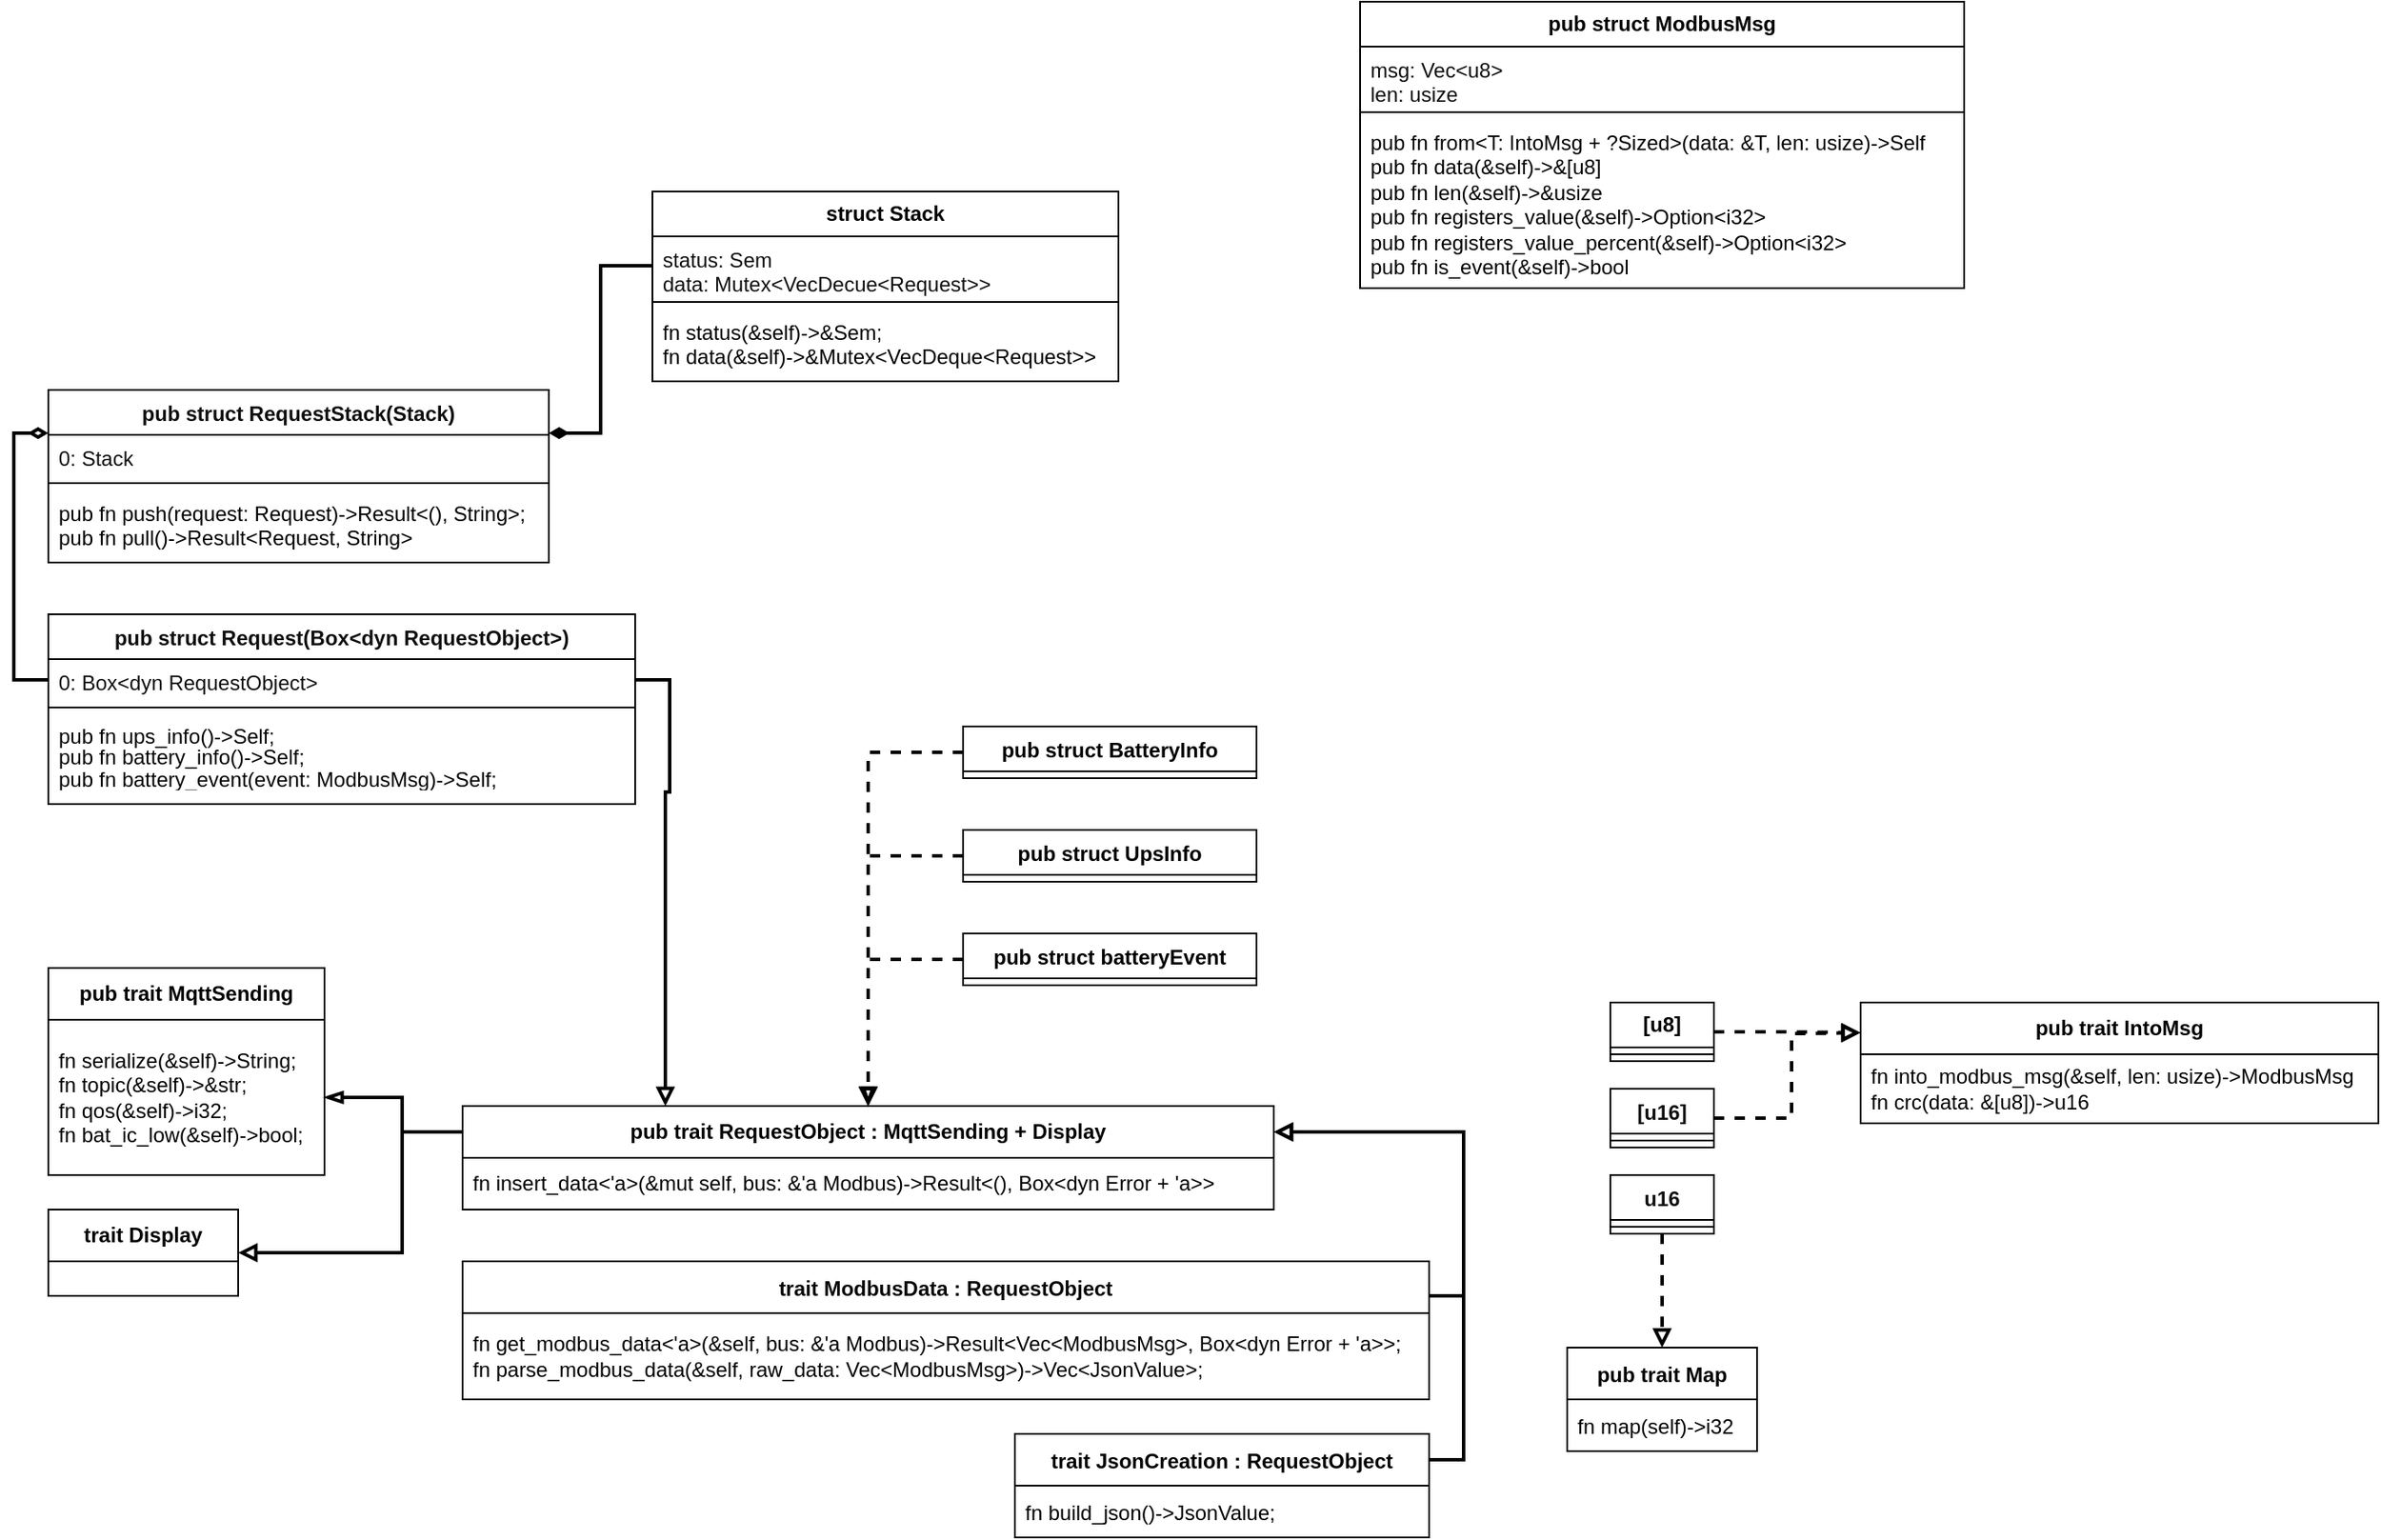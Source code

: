<mxfile version="21.0.6" type="github">
  <diagram id="C5RBs43oDa-KdzZeNtuy" name="Page-1">
    <mxGraphModel dx="1355" dy="1781" grid="1" gridSize="10" guides="1" tooltips="1" connect="1" arrows="1" fold="1" page="1" pageScale="1" pageWidth="827" pageHeight="1169" math="0" shadow="0">
      <root>
        <mxCell id="WIyWlLk6GJQsqaUBKTNV-0" />
        <mxCell id="WIyWlLk6GJQsqaUBKTNV-1" parent="WIyWlLk6GJQsqaUBKTNV-0" />
        <mxCell id="XfDkWS_DAa20V64On1dj-6" value="&lt;b&gt;pub trait MqttSending&lt;/b&gt;" style="swimlane;fontStyle=0;childLayout=stackLayout;horizontal=1;startSize=30;horizontalStack=0;resizeParent=1;resizeParentMax=0;resizeLast=0;collapsible=1;marginBottom=0;whiteSpace=wrap;html=1;" vertex="1" parent="WIyWlLk6GJQsqaUBKTNV-1">
          <mxGeometry x="-430" y="260" width="160" height="120" as="geometry" />
        </mxCell>
        <mxCell id="XfDkWS_DAa20V64On1dj-7" value="fn serialize(&amp;amp;self)-&amp;gt;String;&lt;br&gt;    fn topic(&amp;amp;self)-&amp;gt;&amp;amp;str;&lt;br&gt;    fn qos(&amp;amp;self)-&amp;gt;i32;&lt;br&gt;    fn bat_ic_low(&amp;amp;self)-&amp;gt;bool;" style="text;strokeColor=none;fillColor=none;align=left;verticalAlign=middle;spacingLeft=4;spacingRight=4;overflow=hidden;points=[[0,0.5],[1,0.5]];portConstraint=eastwest;rotatable=0;whiteSpace=wrap;html=1;" vertex="1" parent="XfDkWS_DAa20V64On1dj-6">
          <mxGeometry y="30" width="160" height="90" as="geometry" />
        </mxCell>
        <mxCell id="XfDkWS_DAa20V64On1dj-18" style="edgeStyle=orthogonalEdgeStyle;rounded=0;orthogonalLoop=1;jettySize=auto;html=1;exitX=1;exitY=0.5;exitDx=0;exitDy=0;entryX=0;entryY=0.25;entryDx=0;entryDy=0;endArrow=none;endFill=0;startArrow=block;startFill=0;strokeWidth=2;" edge="1" parent="WIyWlLk6GJQsqaUBKTNV-1" source="XfDkWS_DAa20V64On1dj-10" target="XfDkWS_DAa20V64On1dj-12">
          <mxGeometry relative="1" as="geometry">
            <Array as="points">
              <mxPoint x="-225" y="425" />
              <mxPoint x="-225" y="355" />
            </Array>
          </mxGeometry>
        </mxCell>
        <mxCell id="XfDkWS_DAa20V64On1dj-10" value="&lt;b&gt;trait Display&lt;/b&gt;" style="swimlane;fontStyle=0;childLayout=stackLayout;horizontal=1;startSize=30;horizontalStack=0;resizeParent=1;resizeParentMax=0;resizeLast=0;collapsible=1;marginBottom=0;whiteSpace=wrap;html=1;" vertex="1" parent="WIyWlLk6GJQsqaUBKTNV-1">
          <mxGeometry x="-430" y="400" width="110" height="50" as="geometry" />
        </mxCell>
        <mxCell id="XfDkWS_DAa20V64On1dj-24" style="edgeStyle=orthogonalEdgeStyle;rounded=0;orthogonalLoop=1;jettySize=auto;html=1;exitX=1;exitY=0.25;exitDx=0;exitDy=0;entryX=1;entryY=0.25;entryDx=0;entryDy=0;startArrow=block;startFill=0;endArrow=none;endFill=0;strokeWidth=2;" edge="1" parent="WIyWlLk6GJQsqaUBKTNV-1" source="XfDkWS_DAa20V64On1dj-12" target="XfDkWS_DAa20V64On1dj-19">
          <mxGeometry relative="1" as="geometry" />
        </mxCell>
        <mxCell id="XfDkWS_DAa20V64On1dj-32" style="edgeStyle=orthogonalEdgeStyle;rounded=0;orthogonalLoop=1;jettySize=auto;html=1;exitX=1;exitY=0.25;exitDx=0;exitDy=0;entryX=1;entryY=0.25;entryDx=0;entryDy=0;startArrow=block;startFill=0;endArrow=none;endFill=0;strokeWidth=2;" edge="1" parent="WIyWlLk6GJQsqaUBKTNV-1" source="XfDkWS_DAa20V64On1dj-12" target="XfDkWS_DAa20V64On1dj-28">
          <mxGeometry relative="1" as="geometry" />
        </mxCell>
        <mxCell id="XfDkWS_DAa20V64On1dj-12" value="&lt;b&gt;pub trait RequestObject : MqttSending + Display&lt;/b&gt;" style="swimlane;fontStyle=0;childLayout=stackLayout;horizontal=1;startSize=30;horizontalStack=0;resizeParent=1;resizeParentMax=0;resizeLast=0;collapsible=1;marginBottom=0;whiteSpace=wrap;html=1;" vertex="1" parent="WIyWlLk6GJQsqaUBKTNV-1">
          <mxGeometry x="-190" y="340" width="470" height="60" as="geometry" />
        </mxCell>
        <mxCell id="XfDkWS_DAa20V64On1dj-13" value="fn insert_data&amp;lt;&#39;a&amp;gt;(&amp;amp;mut self, bus: &amp;amp;&#39;a Modbus)-&amp;gt;Result&amp;lt;(), Box&amp;lt;dyn Error + &#39;a&amp;gt;&amp;gt;" style="text;strokeColor=none;fillColor=none;align=left;verticalAlign=middle;spacingLeft=4;spacingRight=4;overflow=hidden;points=[[0,0.5],[1,0.5]];portConstraint=eastwest;rotatable=0;whiteSpace=wrap;html=1;" vertex="1" parent="XfDkWS_DAa20V64On1dj-12">
          <mxGeometry y="30" width="470" height="30" as="geometry" />
        </mxCell>
        <mxCell id="XfDkWS_DAa20V64On1dj-17" style="edgeStyle=orthogonalEdgeStyle;rounded=0;orthogonalLoop=1;jettySize=auto;html=1;entryX=0;entryY=0.25;entryDx=0;entryDy=0;endArrow=none;endFill=0;startArrow=blockThin;startFill=0;strokeWidth=2;" edge="1" parent="WIyWlLk6GJQsqaUBKTNV-1" source="XfDkWS_DAa20V64On1dj-7" target="XfDkWS_DAa20V64On1dj-12">
          <mxGeometry relative="1" as="geometry">
            <Array as="points">
              <mxPoint x="-225" y="335" />
              <mxPoint x="-225" y="355" />
            </Array>
          </mxGeometry>
        </mxCell>
        <mxCell id="XfDkWS_DAa20V64On1dj-19" value="&lt;div style=&quot;font-family: &amp;quot;Droid Sans Mono&amp;quot;, &amp;quot;monospace&amp;quot;, monospace; font-weight: normal; font-size: 16px; line-height: 22px;&quot;&gt;&lt;div style=&quot;font-size: 12px;&quot;&gt;&lt;p&gt;&lt;font face=&quot;Helvetica&quot;&gt;&lt;b&gt;&lt;font style=&quot;font-size: 12px;&quot; color=&quot;#080808&quot;&gt;trait ModbusData : RequestObject&lt;/font&gt;&lt;/b&gt;&lt;/font&gt;&lt;/p&gt;&lt;/div&gt;&lt;/div&gt;" style="swimlane;fontStyle=0;childLayout=stackLayout;horizontal=1;startSize=30;horizontalStack=0;resizeParent=1;resizeParentMax=0;resizeLast=0;collapsible=1;marginBottom=0;whiteSpace=wrap;html=1;" vertex="1" parent="WIyWlLk6GJQsqaUBKTNV-1">
          <mxGeometry x="-190" y="430" width="560" height="80" as="geometry" />
        </mxCell>
        <mxCell id="XfDkWS_DAa20V64On1dj-20" value="&lt;div&gt;&lt;font style=&quot;font-size: 12px;&quot; face=&quot;Helvetica&quot; color=&quot;#000000&quot;&gt;fn get_modbus_data&amp;lt;&#39;a&amp;gt;(&amp;amp;self, bus: &amp;amp;&#39;a Modbus)-&amp;gt;Result&amp;lt;Vec&amp;lt;ModbusMsg&amp;gt;, Box&amp;lt;dyn Error + &#39;a&amp;gt;&amp;gt;;&lt;/font&gt;&lt;/div&gt;&lt;div&gt;    &lt;font style=&quot;font-size: 12px;&quot; face=&quot;Helvetica&quot; color=&quot;#000000&quot;&gt;fn parse_modbus_data(&amp;amp;self, raw_data: Vec&amp;lt;ModbusMsg&amp;gt;)-&amp;gt;Vec&amp;lt;JsonValue&amp;gt;;&lt;/font&gt;&lt;/div&gt;" style="text;strokeColor=none;fillColor=none;align=left;verticalAlign=middle;spacingLeft=4;spacingRight=4;overflow=hidden;points=[[0,0.5],[1,0.5]];portConstraint=eastwest;rotatable=0;whiteSpace=wrap;html=1;" vertex="1" parent="XfDkWS_DAa20V64On1dj-19">
          <mxGeometry y="30" width="560" height="50" as="geometry" />
        </mxCell>
        <mxCell id="XfDkWS_DAa20V64On1dj-28" value="&lt;div style=&quot;font-family: &amp;quot;Droid Sans Mono&amp;quot;, &amp;quot;monospace&amp;quot;, monospace; font-weight: normal; font-size: 16px; line-height: 22px;&quot;&gt;&lt;div&gt;&lt;font style=&quot;font-size: 12px;&quot; face=&quot;Helvetica&quot; color=&quot;#030303&quot;&gt;&lt;b&gt;trait JsonCreation : RequestObject&lt;/b&gt;&lt;/font&gt;&lt;/div&gt;&lt;/div&gt;" style="swimlane;fontStyle=0;childLayout=stackLayout;horizontal=1;startSize=30;horizontalStack=0;resizeParent=1;resizeParentMax=0;resizeLast=0;collapsible=1;marginBottom=0;whiteSpace=wrap;html=1;" vertex="1" parent="WIyWlLk6GJQsqaUBKTNV-1">
          <mxGeometry x="130" y="530" width="240" height="60" as="geometry" />
        </mxCell>
        <mxCell id="XfDkWS_DAa20V64On1dj-29" value="&lt;div style=&quot;color: rgb(212, 212, 212); font-family: &amp;quot;Droid Sans Mono&amp;quot;, &amp;quot;monospace&amp;quot;, monospace; font-weight: normal; font-size: 16px; line-height: 22px;&quot;&gt;&lt;div style=&quot;font-size: 12px;&quot;&gt;&lt;font style=&quot;font-size: 12px;&quot; face=&quot;Helvetica&quot; color=&quot;#000000&quot;&gt;fn build_json()-&amp;gt;JsonValue;&lt;/font&gt;&lt;/div&gt;&lt;/div&gt;" style="text;strokeColor=none;fillColor=none;align=left;verticalAlign=middle;spacingLeft=4;spacingRight=4;overflow=hidden;points=[[0,0.5],[1,0.5]];portConstraint=eastwest;rotatable=0;whiteSpace=wrap;html=1;" vertex="1" parent="XfDkWS_DAa20V64On1dj-28">
          <mxGeometry y="30" width="240" height="30" as="geometry" />
        </mxCell>
        <mxCell id="XfDkWS_DAa20V64On1dj-55" style="edgeStyle=orthogonalEdgeStyle;rounded=0;orthogonalLoop=1;jettySize=auto;html=1;exitX=0;exitY=0.5;exitDx=0;exitDy=0;entryX=0.5;entryY=0;entryDx=0;entryDy=0;dashed=1;strokeWidth=2;endArrow=block;endFill=0;" edge="1" parent="WIyWlLk6GJQsqaUBKTNV-1" source="XfDkWS_DAa20V64On1dj-68" target="XfDkWS_DAa20V64On1dj-12">
          <mxGeometry relative="1" as="geometry">
            <mxPoint x="120" y="220" as="sourcePoint" />
          </mxGeometry>
        </mxCell>
        <mxCell id="XfDkWS_DAa20V64On1dj-56" style="edgeStyle=orthogonalEdgeStyle;rounded=0;orthogonalLoop=1;jettySize=auto;html=1;endArrow=blockThin;endFill=0;dashed=1;strokeWidth=2;exitX=0;exitY=0.5;exitDx=0;exitDy=0;" edge="1" parent="WIyWlLk6GJQsqaUBKTNV-1" source="XfDkWS_DAa20V64On1dj-64" target="XfDkWS_DAa20V64On1dj-12">
          <mxGeometry relative="1" as="geometry">
            <mxPoint x="120" y="90.0" as="sourcePoint" />
          </mxGeometry>
        </mxCell>
        <mxCell id="XfDkWS_DAa20V64On1dj-57" style="edgeStyle=orthogonalEdgeStyle;rounded=0;orthogonalLoop=1;jettySize=auto;html=1;exitX=0;exitY=0.5;exitDx=0;exitDy=0;dashed=1;strokeWidth=2;endArrow=block;endFill=0;" edge="1" parent="WIyWlLk6GJQsqaUBKTNV-1" source="XfDkWS_DAa20V64On1dj-60" target="XfDkWS_DAa20V64On1dj-12">
          <mxGeometry relative="1" as="geometry">
            <mxPoint x="120" y="-35.0" as="sourcePoint" />
          </mxGeometry>
        </mxCell>
        <mxCell id="XfDkWS_DAa20V64On1dj-59" value="&lt;b&gt;pub struct BatteryInfo&lt;/b&gt;" style="swimlane;fontStyle=1;align=center;verticalAlign=top;childLayout=stackLayout;horizontal=1;startSize=26;horizontalStack=0;resizeParent=1;resizeParentMax=0;resizeLast=0;collapsible=1;marginBottom=0;whiteSpace=wrap;html=1;" vertex="1" collapsed="1" parent="WIyWlLk6GJQsqaUBKTNV-1">
          <mxGeometry x="100" y="120" width="170" height="30" as="geometry">
            <mxRectangle x="100" y="120" width="370" height="200" as="alternateBounds" />
          </mxGeometry>
        </mxCell>
        <mxCell id="XfDkWS_DAa20V64On1dj-60" value="&lt;div&gt;json: JsonValue&lt;/div&gt;&lt;div&gt;modbus_requests: Vec&amp;lt;ModbusMsg&amp;gt;&lt;/div&gt;&lt;div&gt;publish_topic: &amp;amp;&#39;static str&lt;/div&gt;qos: i32" style="text;strokeColor=none;fillColor=none;align=left;verticalAlign=top;spacingLeft=4;spacingRight=4;overflow=hidden;rotatable=0;points=[[0,0.5],[1,0.5]];portConstraint=eastwest;whiteSpace=wrap;html=1;" vertex="1" parent="XfDkWS_DAa20V64On1dj-59">
          <mxGeometry y="26" width="370" height="64" as="geometry" />
        </mxCell>
        <mxCell id="XfDkWS_DAa20V64On1dj-61" value="" style="line;strokeWidth=1;fillColor=none;align=left;verticalAlign=middle;spacingTop=-1;spacingLeft=3;spacingRight=3;rotatable=0;labelPosition=right;points=[];portConstraint=eastwest;strokeColor=inherit;" vertex="1" parent="XfDkWS_DAa20V64On1dj-59">
          <mxGeometry y="90" width="370" height="8" as="geometry" />
        </mxCell>
        <mxCell id="XfDkWS_DAa20V64On1dj-62" value="&lt;div&gt;pub fn new()-&amp;gt;Self;&lt;/div&gt;&lt;div&gt;fn json(&amp;amp;self)-&amp;gt;&amp;amp;JsonValue;&lt;/div&gt;&lt;div&gt;fn json_mut(&amp;amp;self)-&amp;gt;&amp;amp;mut JsonValue;&lt;/div&gt;&lt;div&gt;fn requests_list(&amp;amp;self)-&amp;gt;&amp;amp;Vec&amp;lt;ModbusMsg&amp;gt;&lt;/div&gt;&lt;div&gt;fn build_request_list()-&amp;gt;Vec&amp;lt;ModbusMsg&amp;gt;;&lt;/div&gt;&lt;div&gt;fn decode(msg: ModbusMsg, i: usize)-&amp;gt;Option&amp;lt;JsonValue&amp;gt;&lt;br&gt;&lt;/div&gt;" style="text;strokeColor=none;fillColor=none;align=left;verticalAlign=top;spacingLeft=4;spacingRight=4;overflow=hidden;rotatable=0;points=[[0,0.5],[1,0.5]];portConstraint=eastwest;whiteSpace=wrap;html=1;" vertex="1" parent="XfDkWS_DAa20V64On1dj-59">
          <mxGeometry y="98" width="370" height="102" as="geometry" />
        </mxCell>
        <mxCell id="XfDkWS_DAa20V64On1dj-63" value="&lt;b&gt;pub struct UpsInfo&lt;/b&gt;" style="swimlane;fontStyle=1;align=center;verticalAlign=top;childLayout=stackLayout;horizontal=1;startSize=26;horizontalStack=0;resizeParent=1;resizeParentMax=0;resizeLast=0;collapsible=1;marginBottom=0;whiteSpace=wrap;html=1;" vertex="1" collapsed="1" parent="WIyWlLk6GJQsqaUBKTNV-1">
          <mxGeometry x="100" y="180" width="170" height="30" as="geometry">
            <mxRectangle x="350" y="-190" width="370" height="250" as="alternateBounds" />
          </mxGeometry>
        </mxCell>
        <mxCell id="XfDkWS_DAa20V64On1dj-64" value="&lt;div&gt;json: JsonValue&lt;/div&gt;&lt;div&gt;modbus_requests: Vec&amp;lt;ModbusMsg&amp;gt;&lt;/div&gt;&lt;div&gt;ups_serial_number: String&lt;/div&gt;&lt;div&gt;publish_topic: &amp;amp;&#39;static str&lt;/div&gt;qos: i32" style="text;strokeColor=none;fillColor=none;align=left;verticalAlign=top;spacingLeft=4;spacingRight=4;overflow=hidden;rotatable=0;points=[[0,0.5],[1,0.5]];portConstraint=eastwest;whiteSpace=wrap;html=1;" vertex="1" parent="XfDkWS_DAa20V64On1dj-63">
          <mxGeometry y="26" width="370" height="84" as="geometry" />
        </mxCell>
        <mxCell id="XfDkWS_DAa20V64On1dj-65" value="" style="line;strokeWidth=1;fillColor=none;align=left;verticalAlign=middle;spacingTop=-1;spacingLeft=3;spacingRight=3;rotatable=0;labelPosition=right;points=[];portConstraint=eastwest;strokeColor=inherit;" vertex="1" parent="XfDkWS_DAa20V64On1dj-63">
          <mxGeometry y="110" width="370" height="8" as="geometry" />
        </mxCell>
        <mxCell id="XfDkWS_DAa20V64On1dj-66" value="&lt;div&gt;pub fn new()-&amp;gt;Self;&lt;/div&gt;&lt;div&gt;fn json(&amp;amp;self)-&amp;gt;&amp;amp;JsonValue;&lt;/div&gt;&lt;div&gt;fn json_mut(&amp;amp;self)-&amp;gt;&amp;amp;mut JsonValue;&lt;/div&gt;&lt;div&gt;fn requests_list(&amp;amp;self)-&amp;gt;&amp;amp;Vec&amp;lt;ModbusMsg&amp;gt;&lt;/div&gt;&lt;div&gt;fn build_request_list()-&amp;gt;Vec&amp;lt;ModbusMsg&amp;gt;;&lt;/div&gt;&lt;div&gt;fn ups_serial_number(&amp;amp;self)-&amp;gt;&amp;amp;str;&lt;br&gt;&lt;/div&gt;&lt;div&gt;fn get_module_name(&amp;amp;self, msg: &amp;amp;ModbusMsg)-&amp;gt;Option&amp;lt;String&amp;gt;;&lt;/div&gt;&lt;div&gt;fn get_fw_version(&amp;amp;self, msg: &amp;amp;ModbusMsg)-&amp;gt;Option&amp;lt;String&amp;gt;;&lt;br&gt;&lt;/div&gt;" style="text;strokeColor=none;fillColor=none;align=left;verticalAlign=top;spacingLeft=4;spacingRight=4;overflow=hidden;rotatable=0;points=[[0,0.5],[1,0.5]];portConstraint=eastwest;whiteSpace=wrap;html=1;" vertex="1" parent="XfDkWS_DAa20V64On1dj-63">
          <mxGeometry y="118" width="370" height="132" as="geometry" />
        </mxCell>
        <mxCell id="XfDkWS_DAa20V64On1dj-67" value="pub struct batteryEvent" style="swimlane;fontStyle=1;align=center;verticalAlign=top;childLayout=stackLayout;horizontal=1;startSize=26;horizontalStack=0;resizeParent=1;resizeParentMax=0;resizeLast=0;collapsible=1;marginBottom=0;whiteSpace=wrap;html=1;" vertex="1" collapsed="1" parent="WIyWlLk6GJQsqaUBKTNV-1">
          <mxGeometry x="100" y="240" width="170" height="30" as="geometry">
            <mxRectangle x="350" y="90" width="370" height="230" as="alternateBounds" />
          </mxGeometry>
        </mxCell>
        <mxCell id="XfDkWS_DAa20V64On1dj-68" value="&lt;div&gt;json: JsonValue&lt;div&gt;msg: ModbusMsg&lt;/div&gt;&lt;div&gt;event_time: String&lt;/div&gt;&lt;div&gt;publish_topic: &amp;amp;&#39;static str&lt;/div&gt;qos: i32&lt;/div&gt;" style="text;strokeColor=none;fillColor=none;align=left;verticalAlign=top;spacingLeft=4;spacingRight=4;overflow=hidden;rotatable=0;points=[[0,0.5],[1,0.5]];portConstraint=eastwest;whiteSpace=wrap;html=1;" vertex="1" parent="XfDkWS_DAa20V64On1dj-67">
          <mxGeometry y="26" width="370" height="84" as="geometry" />
        </mxCell>
        <mxCell id="XfDkWS_DAa20V64On1dj-69" value="" style="line;strokeWidth=1;fillColor=none;align=left;verticalAlign=middle;spacingTop=-1;spacingLeft=3;spacingRight=3;rotatable=0;labelPosition=right;points=[];portConstraint=eastwest;strokeColor=inherit;" vertex="1" parent="XfDkWS_DAa20V64On1dj-67">
          <mxGeometry y="110" width="370" height="8" as="geometry" />
        </mxCell>
        <mxCell id="XfDkWS_DAa20V64On1dj-70" value="&lt;div&gt;pub fn new()-&amp;gt;Self;&lt;/div&gt;&lt;div&gt;fn json(&amp;amp;self)-&amp;gt;&amp;amp;JsonValue;&lt;/div&gt;&lt;div&gt;fn json_mut(&amp;amp;self)-&amp;gt;&amp;amp;mut JsonValue;&lt;/div&gt;&lt;div&gt;fn msg(&amp;amp;self)-&amp;gt;&amp;amp;ModbusMsg;&lt;/div&gt;&lt;div&gt;fn event_code(&amp;amp;self)-&amp;gt;Option&amp;lt;u16&amp;gt;;&lt;/div&gt;&lt;div&gt;fn event_time(&amp;amp;self)-&amp;gt;&amp;amp;str;&lt;/div&gt;&lt;div&gt;fn decode(&amp;amp;self, event: &amp;amp;ModbusMsg)-&amp;gt;Result&amp;lt;i32, String&amp;gt;&lt;br&gt;&lt;/div&gt;" style="text;strokeColor=none;fillColor=none;align=left;verticalAlign=top;spacingLeft=4;spacingRight=4;overflow=hidden;rotatable=0;points=[[0,0.5],[1,0.5]];portConstraint=eastwest;whiteSpace=wrap;html=1;" vertex="1" parent="XfDkWS_DAa20V64On1dj-67">
          <mxGeometry y="118" width="370" height="112" as="geometry" />
        </mxCell>
        <mxCell id="XfDkWS_DAa20V64On1dj-80" style="edgeStyle=orthogonalEdgeStyle;rounded=0;orthogonalLoop=1;jettySize=auto;html=1;exitX=1;exitY=0.5;exitDx=0;exitDy=0;entryX=0;entryY=0.5;entryDx=0;entryDy=0;strokeColor=none;endArrow=diamondThin;endFill=0;strokeWidth=2;" edge="1" parent="WIyWlLk6GJQsqaUBKTNV-1" source="XfDkWS_DAa20V64On1dj-71" target="XfDkWS_DAa20V64On1dj-75">
          <mxGeometry relative="1" as="geometry" />
        </mxCell>
        <mxCell id="XfDkWS_DAa20V64On1dj-81" style="edgeStyle=orthogonalEdgeStyle;rounded=0;orthogonalLoop=1;jettySize=auto;html=1;exitX=0;exitY=0.5;exitDx=0;exitDy=0;entryX=0;entryY=0.25;entryDx=0;entryDy=0;endArrow=diamondThin;endFill=0;strokeWidth=2;" edge="1" parent="WIyWlLk6GJQsqaUBKTNV-1" source="XfDkWS_DAa20V64On1dj-72" target="XfDkWS_DAa20V64On1dj-75">
          <mxGeometry relative="1" as="geometry" />
        </mxCell>
        <mxCell id="XfDkWS_DAa20V64On1dj-71" value="&lt;div style=&quot;color: rgb(212, 212, 212); font-family: &amp;quot;Droid Sans Mono&amp;quot;, &amp;quot;monospace&amp;quot;, monospace; font-weight: normal; font-size: 15px; line-height: 22px;&quot;&gt;&lt;div style=&quot;font-size: 12px;&quot;&gt;&lt;b&gt;&lt;font style=&quot;font-size: 12px;&quot; face=&quot;Helvetica&quot; color=&quot;#0f0f0f&quot;&gt;pub struct Request(Box&amp;lt;dyn RequestObject&amp;gt;)&lt;/font&gt;&lt;/b&gt;&lt;/div&gt;&lt;/div&gt;" style="swimlane;fontStyle=1;align=center;verticalAlign=middle;childLayout=stackLayout;horizontal=1;startSize=26;horizontalStack=0;resizeParent=1;resizeParentMax=0;resizeLast=0;collapsible=1;marginBottom=0;whiteSpace=wrap;html=1;" vertex="1" parent="WIyWlLk6GJQsqaUBKTNV-1">
          <mxGeometry x="-430" y="55" width="340" height="110" as="geometry">
            <mxRectangle x="-430" y="120" width="170" height="30" as="alternateBounds" />
          </mxGeometry>
        </mxCell>
        <mxCell id="XfDkWS_DAa20V64On1dj-72" value="&lt;span&gt;&lt;font style=&quot;font-size: 12px;&quot; face=&quot;Helvetica&quot; color=&quot;#0f0f0f&quot;&gt;0: Box&amp;lt;dyn RequestObject&amp;gt;&lt;/font&gt;&lt;/span&gt;" style="text;strokeColor=none;fillColor=none;align=left;verticalAlign=top;spacingLeft=4;spacingRight=4;overflow=hidden;rotatable=0;points=[[0,0.5],[1,0.5]];portConstraint=eastwest;whiteSpace=wrap;html=1;fontStyle=0" vertex="1" parent="XfDkWS_DAa20V64On1dj-71">
          <mxGeometry y="26" width="340" height="24" as="geometry" />
        </mxCell>
        <mxCell id="XfDkWS_DAa20V64On1dj-73" value="" style="line;strokeWidth=1;fillColor=none;align=left;verticalAlign=middle;spacingTop=-1;spacingLeft=3;spacingRight=3;rotatable=0;labelPosition=right;points=[];portConstraint=eastwest;strokeColor=inherit;" vertex="1" parent="XfDkWS_DAa20V64On1dj-71">
          <mxGeometry y="50" width="340" height="8" as="geometry" />
        </mxCell>
        <mxCell id="XfDkWS_DAa20V64On1dj-74" value="&lt;div style=&quot;color: rgb(212, 212, 212); font-weight: normal; line-height: 103%;&quot;&gt;&lt;div style=&quot;line-height: 103%;&quot;&gt;&lt;font color=&quot;#030303&quot;&gt;pub fn ups_info()-&amp;gt;Self;&lt;/font&gt;&lt;/div&gt;&lt;div style=&quot;line-height: 103%;&quot;&gt;    &lt;font color=&quot;#030303&quot;&gt;pub fn battery_info()-&amp;gt;Self;&lt;/font&gt;&lt;/div&gt;&lt;div style=&quot;line-height: 103%;&quot;&gt;    &lt;font color=&quot;#030303&quot;&gt;pub fn battery_event(event: ModbusMsg)-&amp;gt;Self;&lt;/font&gt;&lt;/div&gt;&lt;/div&gt;" style="text;strokeColor=none;fillColor=none;align=left;verticalAlign=top;spacingLeft=4;spacingRight=4;overflow=hidden;rotatable=0;points=[[0,0.5],[1,0.5]];portConstraint=eastwest;whiteSpace=wrap;html=1;" vertex="1" parent="XfDkWS_DAa20V64On1dj-71">
          <mxGeometry y="58" width="340" height="52" as="geometry" />
        </mxCell>
        <mxCell id="XfDkWS_DAa20V64On1dj-75" value="&lt;div style=&quot;color: rgb(212, 212, 212); font-family: &amp;quot;Droid Sans Mono&amp;quot;, &amp;quot;monospace&amp;quot;, monospace; font-weight: normal; font-size: 15px; line-height: 22px;&quot;&gt;&lt;div style=&quot;font-size: 12px;&quot;&gt;&lt;b&gt;&lt;font style=&quot;font-size: 12px;&quot; face=&quot;Helvetica&quot; color=&quot;#0f0f0f&quot;&gt;pub struct RequestStack(Stack)&lt;br&gt;&lt;/font&gt;&lt;/b&gt;&lt;/div&gt;&lt;/div&gt;" style="swimlane;fontStyle=1;align=center;verticalAlign=middle;childLayout=stackLayout;horizontal=1;startSize=26;horizontalStack=0;resizeParent=1;resizeParentMax=0;resizeLast=0;collapsible=1;marginBottom=0;whiteSpace=wrap;html=1;" vertex="1" parent="WIyWlLk6GJQsqaUBKTNV-1">
          <mxGeometry x="-430" y="-75" width="290" height="100" as="geometry">
            <mxRectangle x="-430" y="-10" width="230" height="30" as="alternateBounds" />
          </mxGeometry>
        </mxCell>
        <mxCell id="XfDkWS_DAa20V64On1dj-76" value="&lt;span&gt;&lt;font style=&quot;font-size: 12px;&quot; face=&quot;Helvetica&quot; color=&quot;#0f0f0f&quot;&gt;0: Stack&lt;/font&gt;&lt;/span&gt;" style="text;strokeColor=none;fillColor=none;align=left;verticalAlign=top;spacingLeft=4;spacingRight=4;overflow=hidden;rotatable=0;points=[[0,0.5],[1,0.5]];portConstraint=eastwest;whiteSpace=wrap;html=1;fontStyle=0" vertex="1" parent="XfDkWS_DAa20V64On1dj-75">
          <mxGeometry y="26" width="290" height="24" as="geometry" />
        </mxCell>
        <mxCell id="XfDkWS_DAa20V64On1dj-77" value="" style="line;strokeWidth=1;fillColor=none;align=left;verticalAlign=middle;spacingTop=-1;spacingLeft=3;spacingRight=3;rotatable=0;labelPosition=right;points=[];portConstraint=eastwest;strokeColor=inherit;" vertex="1" parent="XfDkWS_DAa20V64On1dj-75">
          <mxGeometry y="50" width="290" height="8" as="geometry" />
        </mxCell>
        <mxCell id="XfDkWS_DAa20V64On1dj-78" value="&lt;div&gt;pub fn push(request: Request)-&amp;gt;Result&amp;lt;(), String&amp;gt;;&lt;/div&gt;&lt;div&gt;pub fn pull()-&amp;gt;Result&amp;lt;Request, String&amp;gt;&lt;br&gt;&lt;/div&gt;" style="text;strokeColor=none;fillColor=none;align=left;verticalAlign=top;spacingLeft=4;spacingRight=4;overflow=hidden;rotatable=0;points=[[0,0.5],[1,0.5]];portConstraint=eastwest;whiteSpace=wrap;html=1;" vertex="1" parent="XfDkWS_DAa20V64On1dj-75">
          <mxGeometry y="58" width="290" height="42" as="geometry" />
        </mxCell>
        <mxCell id="XfDkWS_DAa20V64On1dj-82" style="edgeStyle=orthogonalEdgeStyle;rounded=0;orthogonalLoop=1;jettySize=auto;html=1;exitX=1;exitY=0.5;exitDx=0;exitDy=0;entryX=0.25;entryY=0;entryDx=0;entryDy=0;endArrow=block;endFill=0;strokeWidth=2;" edge="1" parent="WIyWlLk6GJQsqaUBKTNV-1" source="XfDkWS_DAa20V64On1dj-72" target="XfDkWS_DAa20V64On1dj-12">
          <mxGeometry relative="1" as="geometry">
            <Array as="points">
              <mxPoint x="-70" y="93" />
              <mxPoint x="-70" y="158" />
              <mxPoint x="-72" y="158" />
            </Array>
          </mxGeometry>
        </mxCell>
        <mxCell id="XfDkWS_DAa20V64On1dj-89" value="struct Stack" style="swimlane;fontStyle=1;align=center;verticalAlign=middle;childLayout=stackLayout;horizontal=1;startSize=26;horizontalStack=0;resizeParent=1;resizeParentMax=0;resizeLast=0;collapsible=1;marginBottom=0;whiteSpace=wrap;html=1;" vertex="1" parent="WIyWlLk6GJQsqaUBKTNV-1">
          <mxGeometry x="-80" y="-190" width="270" height="110" as="geometry">
            <mxRectangle x="-70" y="10" width="170" height="30" as="alternateBounds" />
          </mxGeometry>
        </mxCell>
        <mxCell id="XfDkWS_DAa20V64On1dj-90" value="&lt;div&gt;&lt;font color=&quot;#0f0f0f&quot;&gt;status: Sem&lt;/font&gt;&lt;/div&gt;&lt;div&gt;&lt;font color=&quot;#0f0f0f&quot;&gt;data: Mutex&amp;lt;VecDecue&amp;lt;Request&amp;gt;&amp;gt;&lt;br&gt;&lt;/font&gt;&lt;/div&gt;" style="text;strokeColor=none;fillColor=none;align=left;verticalAlign=top;spacingLeft=4;spacingRight=4;overflow=hidden;rotatable=0;points=[[0,0.5],[1,0.5]];portConstraint=eastwest;whiteSpace=wrap;html=1;fontStyle=0" vertex="1" parent="XfDkWS_DAa20V64On1dj-89">
          <mxGeometry y="26" width="270" height="34" as="geometry" />
        </mxCell>
        <mxCell id="XfDkWS_DAa20V64On1dj-91" value="" style="line;strokeWidth=1;fillColor=none;align=left;verticalAlign=middle;spacingTop=-1;spacingLeft=3;spacingRight=3;rotatable=0;labelPosition=right;points=[];portConstraint=eastwest;strokeColor=inherit;" vertex="1" parent="XfDkWS_DAa20V64On1dj-89">
          <mxGeometry y="60" width="270" height="8" as="geometry" />
        </mxCell>
        <mxCell id="XfDkWS_DAa20V64On1dj-92" value="&lt;div&gt;fn status(&amp;amp;self)-&amp;gt;&amp;amp;Sem;&lt;/div&gt;&lt;div&gt;fn data(&amp;amp;self)-&amp;gt;&amp;amp;Mutex&amp;lt;VecDeque&amp;lt;Request&amp;gt;&amp;gt;&lt;br&gt;&lt;/div&gt;" style="text;strokeColor=none;fillColor=none;align=left;verticalAlign=top;spacingLeft=4;spacingRight=4;overflow=hidden;rotatable=0;points=[[0,0.5],[1,0.5]];portConstraint=eastwest;whiteSpace=wrap;html=1;" vertex="1" parent="XfDkWS_DAa20V64On1dj-89">
          <mxGeometry y="68" width="270" height="42" as="geometry" />
        </mxCell>
        <mxCell id="XfDkWS_DAa20V64On1dj-93" style="edgeStyle=orthogonalEdgeStyle;rounded=0;orthogonalLoop=1;jettySize=auto;html=1;exitX=0;exitY=0.5;exitDx=0;exitDy=0;entryX=1;entryY=0.25;entryDx=0;entryDy=0;strokeWidth=2;endArrow=diamondThin;endFill=1;" edge="1" parent="WIyWlLk6GJQsqaUBKTNV-1" source="XfDkWS_DAa20V64On1dj-90" target="XfDkWS_DAa20V64On1dj-75">
          <mxGeometry relative="1" as="geometry">
            <mxPoint x="-80.0" y="-32" as="sourcePoint" />
          </mxGeometry>
        </mxCell>
        <mxCell id="XfDkWS_DAa20V64On1dj-94" value="&lt;div style=&quot;font-family: &amp;quot;Droid Sans Mono&amp;quot;, &amp;quot;monospace&amp;quot;, monospace; font-weight: normal; line-height: 22px;&quot;&gt;&lt;div&gt;&lt;font style=&quot;font-size: 12px;&quot; face=&quot;Helvetica&quot; color=&quot;#030303&quot;&gt;&lt;b&gt;pub trait Map&lt;br&gt;&lt;/b&gt;&lt;/font&gt;&lt;/div&gt;&lt;/div&gt;" style="swimlane;fontStyle=0;childLayout=stackLayout;horizontal=1;startSize=30;horizontalStack=0;resizeParent=1;resizeParentMax=0;resizeLast=0;collapsible=1;marginBottom=0;whiteSpace=wrap;html=1;" vertex="1" parent="WIyWlLk6GJQsqaUBKTNV-1">
          <mxGeometry x="450" y="480" width="110" height="60" as="geometry" />
        </mxCell>
        <mxCell id="XfDkWS_DAa20V64On1dj-95" value="&lt;div style=&quot;color: rgb(212, 212, 212); font-family: &amp;quot;Droid Sans Mono&amp;quot;, &amp;quot;monospace&amp;quot;, monospace; font-weight: normal; font-size: 16px; line-height: 22px;&quot;&gt;&lt;div style=&quot;font-size: 12px;&quot;&gt;&lt;font face=&quot;Helvetica&quot; color=&quot;#000000&quot;&gt;fn map(self)-&amp;gt;i32&lt;br&gt;&lt;/font&gt;&lt;/div&gt;&lt;/div&gt;" style="text;strokeColor=none;fillColor=none;align=left;verticalAlign=middle;spacingLeft=4;spacingRight=4;overflow=hidden;points=[[0,0.5],[1,0.5]];portConstraint=eastwest;rotatable=0;whiteSpace=wrap;html=1;" vertex="1" parent="XfDkWS_DAa20V64On1dj-94">
          <mxGeometry y="30" width="110" height="30" as="geometry" />
        </mxCell>
        <mxCell id="XfDkWS_DAa20V64On1dj-100" style="edgeStyle=orthogonalEdgeStyle;rounded=0;orthogonalLoop=1;jettySize=auto;html=1;entryX=0.5;entryY=0;entryDx=0;entryDy=0;endArrow=block;endFill=0;dashed=1;strokeWidth=2;" edge="1" parent="WIyWlLk6GJQsqaUBKTNV-1" source="XfDkWS_DAa20V64On1dj-96" target="XfDkWS_DAa20V64On1dj-94">
          <mxGeometry relative="1" as="geometry" />
        </mxCell>
        <mxCell id="XfDkWS_DAa20V64On1dj-96" value="&lt;div style=&quot;color: rgb(212, 212, 212); font-family: &amp;quot;Droid Sans Mono&amp;quot;, &amp;quot;monospace&amp;quot;, monospace; font-weight: normal; font-size: 15px; line-height: 22px;&quot;&gt;&lt;div style=&quot;font-size: 12px;&quot;&gt;&lt;b&gt;&lt;font style=&quot;font-size: 12px;&quot; face=&quot;Helvetica&quot; color=&quot;#0f0f0f&quot;&gt;u16&lt;br&gt;&lt;/font&gt;&lt;/b&gt;&lt;/div&gt;&lt;/div&gt;" style="swimlane;fontStyle=1;align=center;verticalAlign=middle;childLayout=stackLayout;horizontal=1;startSize=26;horizontalStack=0;resizeParent=1;resizeParentMax=0;resizeLast=0;collapsible=1;marginBottom=0;whiteSpace=wrap;html=1;" vertex="1" parent="WIyWlLk6GJQsqaUBKTNV-1">
          <mxGeometry x="475" y="380" width="60" height="34" as="geometry">
            <mxRectangle x="-430" y="-10" width="230" height="30" as="alternateBounds" />
          </mxGeometry>
        </mxCell>
        <mxCell id="XfDkWS_DAa20V64On1dj-98" value="" style="line;strokeWidth=1;fillColor=none;align=left;verticalAlign=middle;spacingTop=-1;spacingLeft=3;spacingRight=3;rotatable=0;labelPosition=right;points=[];portConstraint=eastwest;strokeColor=inherit;" vertex="1" parent="XfDkWS_DAa20V64On1dj-96">
          <mxGeometry y="26" width="60" height="8" as="geometry" />
        </mxCell>
        <mxCell id="XfDkWS_DAa20V64On1dj-101" value="pub struct ModbusMsg" style="swimlane;fontStyle=1;align=center;verticalAlign=middle;childLayout=stackLayout;horizontal=1;startSize=26;horizontalStack=0;resizeParent=1;resizeParentMax=0;resizeLast=0;collapsible=1;marginBottom=0;whiteSpace=wrap;html=1;" vertex="1" parent="WIyWlLk6GJQsqaUBKTNV-1">
          <mxGeometry x="330" y="-300" width="350" height="166" as="geometry">
            <mxRectangle x="-70" y="10" width="170" height="30" as="alternateBounds" />
          </mxGeometry>
        </mxCell>
        <mxCell id="XfDkWS_DAa20V64On1dj-102" value="&lt;div&gt;&lt;font color=&quot;#0f0f0f&quot;&gt;msg: Vec&amp;lt;u8&amp;gt;&lt;/font&gt;&lt;/div&gt;&lt;div&gt;&lt;font color=&quot;#0f0f0f&quot;&gt;len: usize&lt;br&gt;&lt;/font&gt;&lt;/div&gt;" style="text;strokeColor=none;fillColor=none;align=left;verticalAlign=top;spacingLeft=4;spacingRight=4;overflow=hidden;rotatable=0;points=[[0,0.5],[1,0.5]];portConstraint=eastwest;whiteSpace=wrap;html=1;fontStyle=0" vertex="1" parent="XfDkWS_DAa20V64On1dj-101">
          <mxGeometry y="26" width="350" height="34" as="geometry" />
        </mxCell>
        <mxCell id="XfDkWS_DAa20V64On1dj-103" value="" style="line;strokeWidth=1;fillColor=none;align=left;verticalAlign=middle;spacingTop=-1;spacingLeft=3;spacingRight=3;rotatable=0;labelPosition=right;points=[];portConstraint=eastwest;strokeColor=inherit;" vertex="1" parent="XfDkWS_DAa20V64On1dj-101">
          <mxGeometry y="60" width="350" height="8" as="geometry" />
        </mxCell>
        <mxCell id="XfDkWS_DAa20V64On1dj-104" value="&lt;div&gt;pub fn from&amp;lt;T: IntoMsg + ?Sized&amp;gt;(data: &amp;amp;T, len: usize)-&amp;gt;Self&lt;br&gt;&lt;/div&gt;&lt;div&gt;pub fn data(&amp;amp;self)-&amp;gt;&amp;amp;[u8]&lt;/div&gt;&lt;div&gt;pub fn len(&amp;amp;self)-&amp;gt;&amp;amp;usize&lt;/div&gt;&lt;div&gt;pub fn registers_value(&amp;amp;self)-&amp;gt;Option&amp;lt;i32&amp;gt;&lt;/div&gt;&lt;div&gt;pub fn registers_value_percent(&amp;amp;self)-&amp;gt;Option&amp;lt;i32&amp;gt;&lt;/div&gt;&lt;div&gt;pub fn is_event(&amp;amp;self)-&amp;gt;bool&lt;br&gt;&lt;/div&gt;&lt;div&gt;&lt;br&gt;&lt;/div&gt;" style="text;strokeColor=none;fillColor=none;align=left;verticalAlign=top;spacingLeft=4;spacingRight=4;overflow=hidden;rotatable=0;points=[[0,0.5],[1,0.5]];portConstraint=eastwest;whiteSpace=wrap;html=1;" vertex="1" parent="XfDkWS_DAa20V64On1dj-101">
          <mxGeometry y="68" width="350" height="98" as="geometry" />
        </mxCell>
        <mxCell id="XfDkWS_DAa20V64On1dj-105" value="&lt;b&gt;pub trait IntoMsg&lt;br&gt;&lt;/b&gt;" style="swimlane;fontStyle=0;childLayout=stackLayout;horizontal=1;startSize=30;horizontalStack=0;resizeParent=1;resizeParentMax=0;resizeLast=0;collapsible=1;marginBottom=0;whiteSpace=wrap;html=1;" vertex="1" parent="WIyWlLk6GJQsqaUBKTNV-1">
          <mxGeometry x="620" y="280" width="300" height="70" as="geometry" />
        </mxCell>
        <mxCell id="XfDkWS_DAa20V64On1dj-106" value="&lt;div&gt;fn into_modbus_msg(&amp;amp;self, len: usize)-&amp;gt;ModbusMsg&lt;/div&gt;&lt;div&gt;fn crc(data: &amp;amp;[u8])-&amp;gt;u16&lt;br&gt;&lt;/div&gt;" style="text;strokeColor=none;fillColor=none;align=left;verticalAlign=middle;spacingLeft=4;spacingRight=4;overflow=hidden;points=[[0,0.5],[1,0.5]];portConstraint=eastwest;rotatable=0;whiteSpace=wrap;html=1;" vertex="1" parent="XfDkWS_DAa20V64On1dj-105">
          <mxGeometry y="30" width="300" height="40" as="geometry" />
        </mxCell>
        <mxCell id="XfDkWS_DAa20V64On1dj-112" style="edgeStyle=orthogonalEdgeStyle;rounded=0;orthogonalLoop=1;jettySize=auto;html=1;exitX=1;exitY=0.5;exitDx=0;exitDy=0;entryX=0;entryY=0.25;entryDx=0;entryDy=0;dashed=1;strokeWidth=2;endArrow=block;endFill=0;" edge="1" parent="WIyWlLk6GJQsqaUBKTNV-1" source="XfDkWS_DAa20V64On1dj-107" target="XfDkWS_DAa20V64On1dj-105">
          <mxGeometry relative="1" as="geometry">
            <mxPoint x="580" y="310" as="targetPoint" />
            <Array as="points">
              <mxPoint x="580" y="347" />
              <mxPoint x="580" y="298" />
              <mxPoint x="590" y="298" />
            </Array>
          </mxGeometry>
        </mxCell>
        <mxCell id="XfDkWS_DAa20V64On1dj-107" value="&lt;div style=&quot;color: rgb(212, 212, 212); font-family: &amp;quot;Droid Sans Mono&amp;quot;, &amp;quot;monospace&amp;quot;, monospace; font-weight: normal; font-size: 15px; line-height: 22px;&quot;&gt;&lt;div style=&quot;font-size: 12px;&quot;&gt;&lt;b&gt;&lt;font style=&quot;font-size: 12px;&quot; face=&quot;Helvetica&quot; color=&quot;#0f0f0f&quot;&gt;[u16]&lt;br&gt;&lt;/font&gt;&lt;/b&gt;&lt;/div&gt;&lt;/div&gt;" style="swimlane;fontStyle=1;align=center;verticalAlign=middle;childLayout=stackLayout;horizontal=1;startSize=26;horizontalStack=0;resizeParent=1;resizeParentMax=0;resizeLast=0;collapsible=1;marginBottom=0;whiteSpace=wrap;html=1;" vertex="1" parent="WIyWlLk6GJQsqaUBKTNV-1">
          <mxGeometry x="475" y="330" width="60" height="34" as="geometry">
            <mxRectangle x="-430" y="-10" width="230" height="30" as="alternateBounds" />
          </mxGeometry>
        </mxCell>
        <mxCell id="XfDkWS_DAa20V64On1dj-108" value="" style="line;strokeWidth=1;fillColor=none;align=left;verticalAlign=middle;spacingTop=-1;spacingLeft=3;spacingRight=3;rotatable=0;labelPosition=right;points=[];portConstraint=eastwest;strokeColor=inherit;" vertex="1" parent="XfDkWS_DAa20V64On1dj-107">
          <mxGeometry y="26" width="60" height="8" as="geometry" />
        </mxCell>
        <mxCell id="XfDkWS_DAa20V64On1dj-111" style="edgeStyle=orthogonalEdgeStyle;rounded=0;orthogonalLoop=1;jettySize=auto;html=1;exitX=1;exitY=0.5;exitDx=0;exitDy=0;entryX=0;entryY=0.25;entryDx=0;entryDy=0;dashed=1;strokeWidth=2;endArrow=block;endFill=0;" edge="1" parent="WIyWlLk6GJQsqaUBKTNV-1" source="XfDkWS_DAa20V64On1dj-109" target="XfDkWS_DAa20V64On1dj-105">
          <mxGeometry relative="1" as="geometry" />
        </mxCell>
        <mxCell id="XfDkWS_DAa20V64On1dj-109" value="[u8]" style="swimlane;fontStyle=1;align=center;verticalAlign=middle;childLayout=stackLayout;horizontal=1;startSize=26;horizontalStack=0;resizeParent=1;resizeParentMax=0;resizeLast=0;collapsible=1;marginBottom=0;whiteSpace=wrap;html=1;" vertex="1" parent="WIyWlLk6GJQsqaUBKTNV-1">
          <mxGeometry x="475" y="280" width="60" height="34" as="geometry">
            <mxRectangle x="-430" y="-10" width="230" height="30" as="alternateBounds" />
          </mxGeometry>
        </mxCell>
        <mxCell id="XfDkWS_DAa20V64On1dj-110" value="" style="line;strokeWidth=1;fillColor=none;align=left;verticalAlign=middle;spacingTop=-1;spacingLeft=3;spacingRight=3;rotatable=0;labelPosition=right;points=[];portConstraint=eastwest;strokeColor=inherit;" vertex="1" parent="XfDkWS_DAa20V64On1dj-109">
          <mxGeometry y="26" width="60" height="8" as="geometry" />
        </mxCell>
      </root>
    </mxGraphModel>
  </diagram>
</mxfile>
